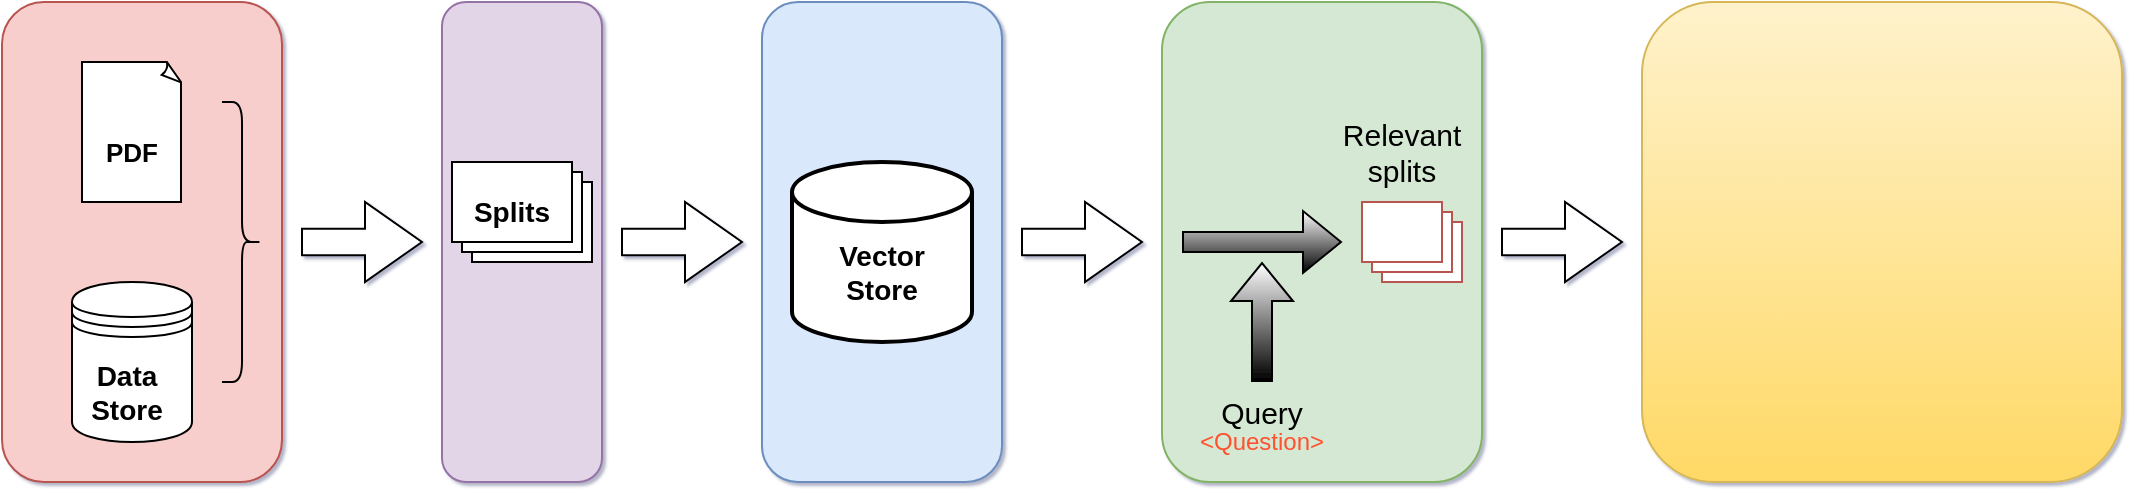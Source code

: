 <mxfile version="25.0.3">
  <diagram name="Page-1" id="vKZ-V5K5pDfOQ2ss4dRj">
    <mxGraphModel dx="836" dy="440" grid="1" gridSize="10" guides="1" tooltips="1" connect="1" arrows="1" fold="1" page="1" pageScale="1" pageWidth="850" pageHeight="1100" math="0" shadow="1">
      <root>
        <mxCell id="0" />
        <mxCell id="1" parent="0" />
        <mxCell id="f3LMZ3NK-MsZDFltU_R9-1" value="" style="rounded=1;whiteSpace=wrap;html=1;fillColor=#f8cecc;strokeColor=#b85450;" vertex="1" parent="1">
          <mxGeometry x="20" y="120" width="140" height="240" as="geometry" />
        </mxCell>
        <mxCell id="f3LMZ3NK-MsZDFltU_R9-2" value="" style="whiteSpace=wrap;html=1;shape=mxgraph.basic.document;" vertex="1" parent="1">
          <mxGeometry x="60" y="150" width="50" height="70" as="geometry" />
        </mxCell>
        <mxCell id="f3LMZ3NK-MsZDFltU_R9-3" value="" style="shape=datastore;whiteSpace=wrap;html=1;" vertex="1" parent="1">
          <mxGeometry x="55" y="260" width="60" height="80" as="geometry" />
        </mxCell>
        <mxCell id="f3LMZ3NK-MsZDFltU_R9-4" value="&lt;font style=&quot;font-size: 13px;&quot;&gt;&lt;b&gt;PDF&lt;/b&gt;&lt;/font&gt;" style="text;html=1;align=center;verticalAlign=middle;whiteSpace=wrap;rounded=0;" vertex="1" parent="1">
          <mxGeometry x="55" y="180" width="60" height="30" as="geometry" />
        </mxCell>
        <mxCell id="f3LMZ3NK-MsZDFltU_R9-5" value="&lt;font style=&quot;font-size: 14px;&quot;&gt;&lt;b&gt;Data Store&lt;/b&gt;&lt;/font&gt;" style="text;html=1;align=center;verticalAlign=middle;whiteSpace=wrap;rounded=0;" vertex="1" parent="1">
          <mxGeometry x="50" y="300" width="65" height="30" as="geometry" />
        </mxCell>
        <mxCell id="f3LMZ3NK-MsZDFltU_R9-6" value="" style="shape=curlyBracket;whiteSpace=wrap;html=1;rounded=1;flipH=1;labelPosition=right;verticalLabelPosition=middle;align=left;verticalAlign=middle;" vertex="1" parent="1">
          <mxGeometry x="130" y="170" width="20" height="140" as="geometry" />
        </mxCell>
        <mxCell id="f3LMZ3NK-MsZDFltU_R9-7" value="" style="rounded=1;whiteSpace=wrap;html=1;fillColor=#e1d5e7;strokeColor=#9673a6;" vertex="1" parent="1">
          <mxGeometry x="240" y="120" width="80" height="240" as="geometry" />
        </mxCell>
        <mxCell id="f3LMZ3NK-MsZDFltU_R9-8" value="" style="verticalLabelPosition=bottom;verticalAlign=top;html=1;shape=mxgraph.basic.layered_rect;dx=10;outlineConnect=0;whiteSpace=wrap;" vertex="1" parent="1">
          <mxGeometry x="245" y="200" width="70" height="50" as="geometry" />
        </mxCell>
        <mxCell id="f3LMZ3NK-MsZDFltU_R9-9" value="&lt;font style=&quot;font-size: 14px;&quot;&gt;&lt;b&gt;Splits&lt;/b&gt;&lt;/font&gt;" style="text;html=1;align=center;verticalAlign=middle;whiteSpace=wrap;rounded=0;" vertex="1" parent="1">
          <mxGeometry x="245" y="210" width="60" height="30" as="geometry" />
        </mxCell>
        <mxCell id="f3LMZ3NK-MsZDFltU_R9-10" value="" style="shape=singleArrow;whiteSpace=wrap;html=1;arrowWidth=0.333;arrowSize=0.475;" vertex="1" parent="1">
          <mxGeometry x="170" y="220" width="60" height="40" as="geometry" />
        </mxCell>
        <mxCell id="f3LMZ3NK-MsZDFltU_R9-11" value="" style="rounded=1;whiteSpace=wrap;html=1;fillColor=#dae8fc;strokeColor=#6c8ebf;" vertex="1" parent="1">
          <mxGeometry x="400" y="120" width="120" height="240" as="geometry" />
        </mxCell>
        <mxCell id="f3LMZ3NK-MsZDFltU_R9-12" value="" style="shape=singleArrow;whiteSpace=wrap;html=1;arrowWidth=0.333;arrowSize=0.475;" vertex="1" parent="1">
          <mxGeometry x="330" y="220" width="60" height="40" as="geometry" />
        </mxCell>
        <mxCell id="f3LMZ3NK-MsZDFltU_R9-13" value="" style="strokeWidth=2;html=1;shape=mxgraph.flowchart.database;whiteSpace=wrap;" vertex="1" parent="1">
          <mxGeometry x="415" y="200" width="90" height="90" as="geometry" />
        </mxCell>
        <mxCell id="f3LMZ3NK-MsZDFltU_R9-14" value="&lt;font style=&quot;font-size: 14px;&quot;&gt;&lt;b&gt;Vector Store&lt;/b&gt;&lt;/font&gt;" style="text;html=1;align=center;verticalAlign=middle;whiteSpace=wrap;rounded=0;" vertex="1" parent="1">
          <mxGeometry x="420" y="240" width="80" height="30" as="geometry" />
        </mxCell>
        <mxCell id="f3LMZ3NK-MsZDFltU_R9-15" value="" style="shape=singleArrow;whiteSpace=wrap;html=1;arrowWidth=0.333;arrowSize=0.475;" vertex="1" parent="1">
          <mxGeometry x="530" y="220" width="60" height="40" as="geometry" />
        </mxCell>
        <mxCell id="f3LMZ3NK-MsZDFltU_R9-16" value="" style="rounded=1;whiteSpace=wrap;html=1;fillColor=#d5e8d4;strokeColor=#82b366;" vertex="1" parent="1">
          <mxGeometry x="600" y="120" width="160" height="240" as="geometry" />
        </mxCell>
        <mxCell id="f3LMZ3NK-MsZDFltU_R9-19" value="" style="verticalLabelPosition=bottom;verticalAlign=top;html=1;shape=mxgraph.basic.layered_rect;dx=10;outlineConnect=0;whiteSpace=wrap;fillColor=#ffffff;strokeColor=#b85450;" vertex="1" parent="1">
          <mxGeometry x="700" y="220" width="50" height="40" as="geometry" />
        </mxCell>
        <mxCell id="f3LMZ3NK-MsZDFltU_R9-20" value="" style="shape=flexArrow;endArrow=classic;html=1;rounded=0;fillColor=default;gradientColor=default;" edge="1" parent="1">
          <mxGeometry width="50" height="50" relative="1" as="geometry">
            <mxPoint x="610" y="240" as="sourcePoint" />
            <mxPoint x="690" y="240" as="targetPoint" />
          </mxGeometry>
        </mxCell>
        <mxCell id="f3LMZ3NK-MsZDFltU_R9-24" value="" style="shape=flexArrow;endArrow=classic;html=1;rounded=0;fillColor=default;gradientColor=default;" edge="1" parent="1">
          <mxGeometry width="50" height="50" relative="1" as="geometry">
            <mxPoint x="650" y="310" as="sourcePoint" />
            <mxPoint x="650" y="250" as="targetPoint" />
          </mxGeometry>
        </mxCell>
        <mxCell id="f3LMZ3NK-MsZDFltU_R9-25" value="&lt;font style=&quot;font-size: 15px;&quot;&gt;Query&lt;/font&gt;" style="text;html=1;align=center;verticalAlign=middle;whiteSpace=wrap;rounded=0;" vertex="1" parent="1">
          <mxGeometry x="620" y="310" width="60" height="30" as="geometry" />
        </mxCell>
        <mxCell id="f3LMZ3NK-MsZDFltU_R9-26" value="&lt;font style=&quot;font-size: 15px;&quot;&gt;Relevant splits&lt;/font&gt;" style="text;html=1;align=center;verticalAlign=middle;whiteSpace=wrap;rounded=0;" vertex="1" parent="1">
          <mxGeometry x="690" y="180" width="60" height="30" as="geometry" />
        </mxCell>
        <mxCell id="f3LMZ3NK-MsZDFltU_R9-27" value="&lt;font color=&quot;#ff512e&quot;&gt;&amp;lt;Question&amp;gt;&lt;/font&gt;" style="text;html=1;align=center;verticalAlign=middle;whiteSpace=wrap;rounded=0;" vertex="1" parent="1">
          <mxGeometry x="620" y="330" width="60" height="20" as="geometry" />
        </mxCell>
        <mxCell id="f3LMZ3NK-MsZDFltU_R9-28" value="" style="rounded=1;whiteSpace=wrap;html=1;fillColor=#fff2cc;strokeColor=#d6b656;gradientColor=#ffd966;" vertex="1" parent="1">
          <mxGeometry x="840" y="120" width="240" height="240" as="geometry" />
        </mxCell>
        <mxCell id="f3LMZ3NK-MsZDFltU_R9-29" value="" style="shape=singleArrow;whiteSpace=wrap;html=1;arrowWidth=0.333;arrowSize=0.475;" vertex="1" parent="1">
          <mxGeometry x="770" y="220" width="60" height="40" as="geometry" />
        </mxCell>
      </root>
    </mxGraphModel>
  </diagram>
</mxfile>
